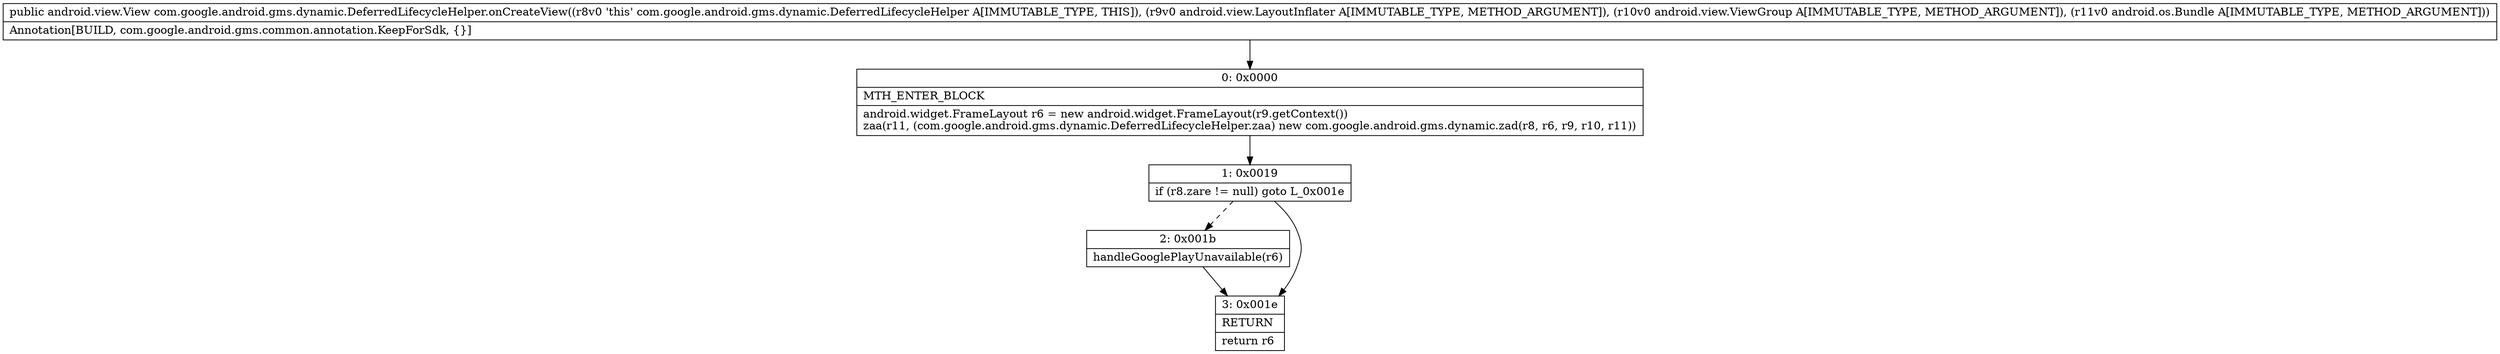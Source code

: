 digraph "CFG forcom.google.android.gms.dynamic.DeferredLifecycleHelper.onCreateView(Landroid\/view\/LayoutInflater;Landroid\/view\/ViewGroup;Landroid\/os\/Bundle;)Landroid\/view\/View;" {
Node_0 [shape=record,label="{0\:\ 0x0000|MTH_ENTER_BLOCK\l|android.widget.FrameLayout r6 = new android.widget.FrameLayout(r9.getContext())\lzaa(r11, (com.google.android.gms.dynamic.DeferredLifecycleHelper.zaa) new com.google.android.gms.dynamic.zad(r8, r6, r9, r10, r11))\l}"];
Node_1 [shape=record,label="{1\:\ 0x0019|if (r8.zare != null) goto L_0x001e\l}"];
Node_2 [shape=record,label="{2\:\ 0x001b|handleGooglePlayUnavailable(r6)\l}"];
Node_3 [shape=record,label="{3\:\ 0x001e|RETURN\l|return r6\l}"];
MethodNode[shape=record,label="{public android.view.View com.google.android.gms.dynamic.DeferredLifecycleHelper.onCreateView((r8v0 'this' com.google.android.gms.dynamic.DeferredLifecycleHelper A[IMMUTABLE_TYPE, THIS]), (r9v0 android.view.LayoutInflater A[IMMUTABLE_TYPE, METHOD_ARGUMENT]), (r10v0 android.view.ViewGroup A[IMMUTABLE_TYPE, METHOD_ARGUMENT]), (r11v0 android.os.Bundle A[IMMUTABLE_TYPE, METHOD_ARGUMENT]))  | Annotation[BUILD, com.google.android.gms.common.annotation.KeepForSdk, \{\}]\l}"];
MethodNode -> Node_0;
Node_0 -> Node_1;
Node_1 -> Node_2[style=dashed];
Node_1 -> Node_3;
Node_2 -> Node_3;
}

